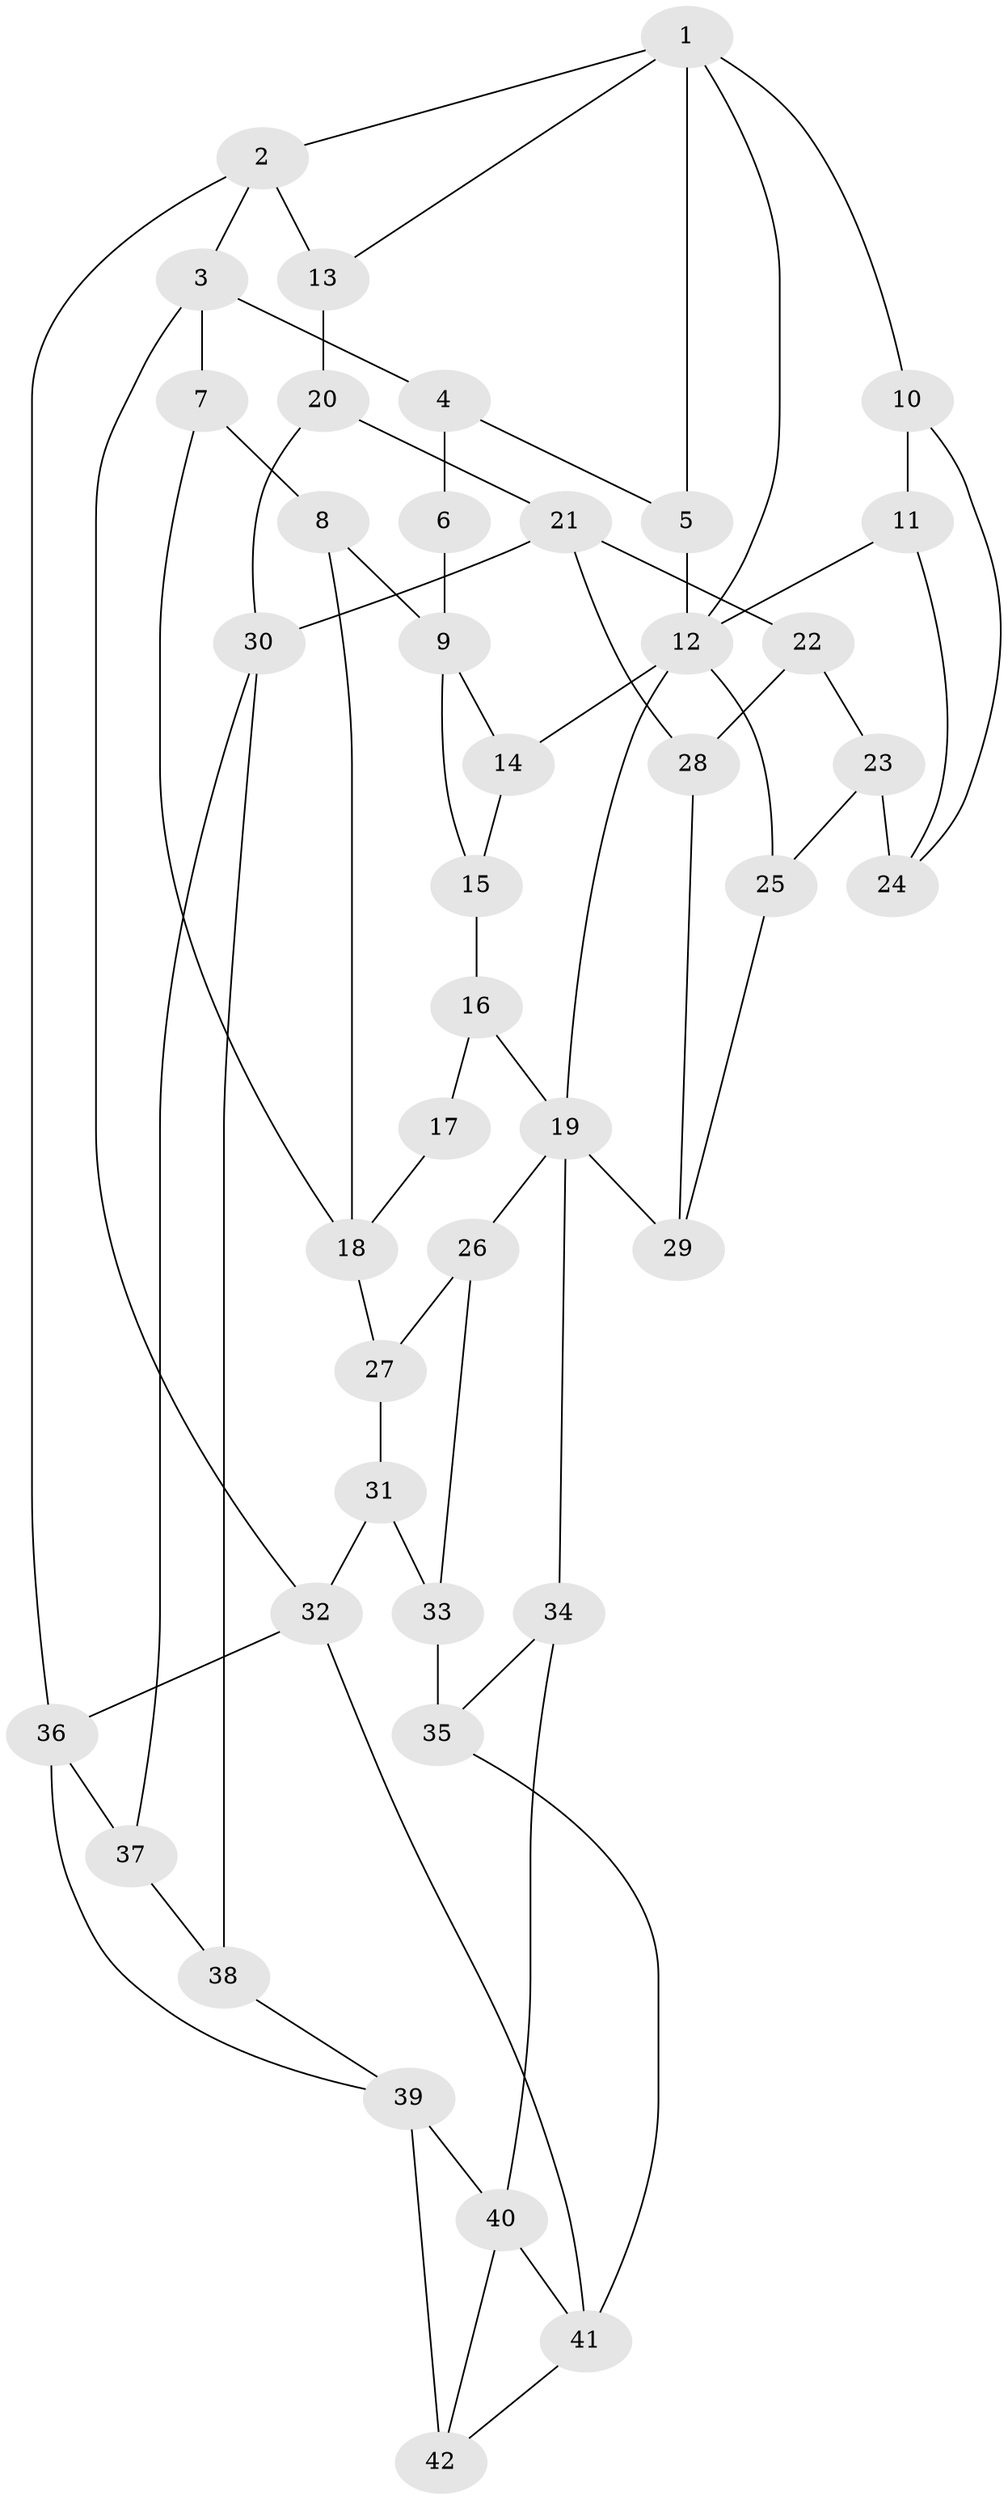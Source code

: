 // original degree distribution, {3: 0.023809523809523808, 6: 0.21428571428571427, 5: 0.5238095238095238, 4: 0.23809523809523808}
// Generated by graph-tools (version 1.1) at 2025/38/03/09/25 02:38:52]
// undirected, 42 vertices, 71 edges
graph export_dot {
graph [start="1"]
  node [color=gray90,style=filled];
  1;
  2;
  3;
  4;
  5;
  6;
  7;
  8;
  9;
  10;
  11;
  12;
  13;
  14;
  15;
  16;
  17;
  18;
  19;
  20;
  21;
  22;
  23;
  24;
  25;
  26;
  27;
  28;
  29;
  30;
  31;
  32;
  33;
  34;
  35;
  36;
  37;
  38;
  39;
  40;
  41;
  42;
  1 -- 2 [weight=1.0];
  1 -- 5 [weight=1.0];
  1 -- 10 [weight=1.0];
  1 -- 12 [weight=1.0];
  1 -- 13 [weight=1.0];
  2 -- 3 [weight=1.0];
  2 -- 13 [weight=1.0];
  2 -- 36 [weight=1.0];
  3 -- 4 [weight=1.0];
  3 -- 7 [weight=1.0];
  3 -- 32 [weight=1.0];
  4 -- 5 [weight=1.0];
  4 -- 6 [weight=2.0];
  5 -- 12 [weight=1.0];
  6 -- 9 [weight=2.0];
  7 -- 8 [weight=1.0];
  7 -- 18 [weight=1.0];
  8 -- 9 [weight=2.0];
  8 -- 18 [weight=1.0];
  9 -- 14 [weight=1.0];
  9 -- 15 [weight=1.0];
  10 -- 11 [weight=1.0];
  10 -- 24 [weight=1.0];
  11 -- 12 [weight=1.0];
  11 -- 24 [weight=1.0];
  12 -- 14 [weight=1.0];
  12 -- 19 [weight=1.0];
  12 -- 25 [weight=1.0];
  13 -- 20 [weight=1.0];
  14 -- 15 [weight=1.0];
  15 -- 16 [weight=1.0];
  16 -- 17 [weight=1.0];
  16 -- 19 [weight=1.0];
  17 -- 18 [weight=2.0];
  18 -- 27 [weight=2.0];
  19 -- 26 [weight=1.0];
  19 -- 29 [weight=1.0];
  19 -- 34 [weight=2.0];
  20 -- 21 [weight=1.0];
  20 -- 30 [weight=1.0];
  21 -- 22 [weight=1.0];
  21 -- 28 [weight=1.0];
  21 -- 30 [weight=3.0];
  22 -- 23 [weight=1.0];
  22 -- 28 [weight=1.0];
  23 -- 24 [weight=4.0];
  23 -- 25 [weight=1.0];
  25 -- 29 [weight=1.0];
  26 -- 27 [weight=1.0];
  26 -- 33 [weight=1.0];
  27 -- 31 [weight=2.0];
  28 -- 29 [weight=1.0];
  30 -- 37 [weight=1.0];
  30 -- 38 [weight=1.0];
  31 -- 32 [weight=1.0];
  31 -- 33 [weight=2.0];
  32 -- 36 [weight=1.0];
  32 -- 41 [weight=1.0];
  33 -- 35 [weight=1.0];
  34 -- 35 [weight=1.0];
  34 -- 40 [weight=2.0];
  35 -- 41 [weight=1.0];
  36 -- 37 [weight=1.0];
  36 -- 39 [weight=1.0];
  37 -- 38 [weight=1.0];
  38 -- 39 [weight=1.0];
  39 -- 40 [weight=1.0];
  39 -- 42 [weight=3.0];
  40 -- 41 [weight=1.0];
  40 -- 42 [weight=2.0];
  41 -- 42 [weight=1.0];
}
